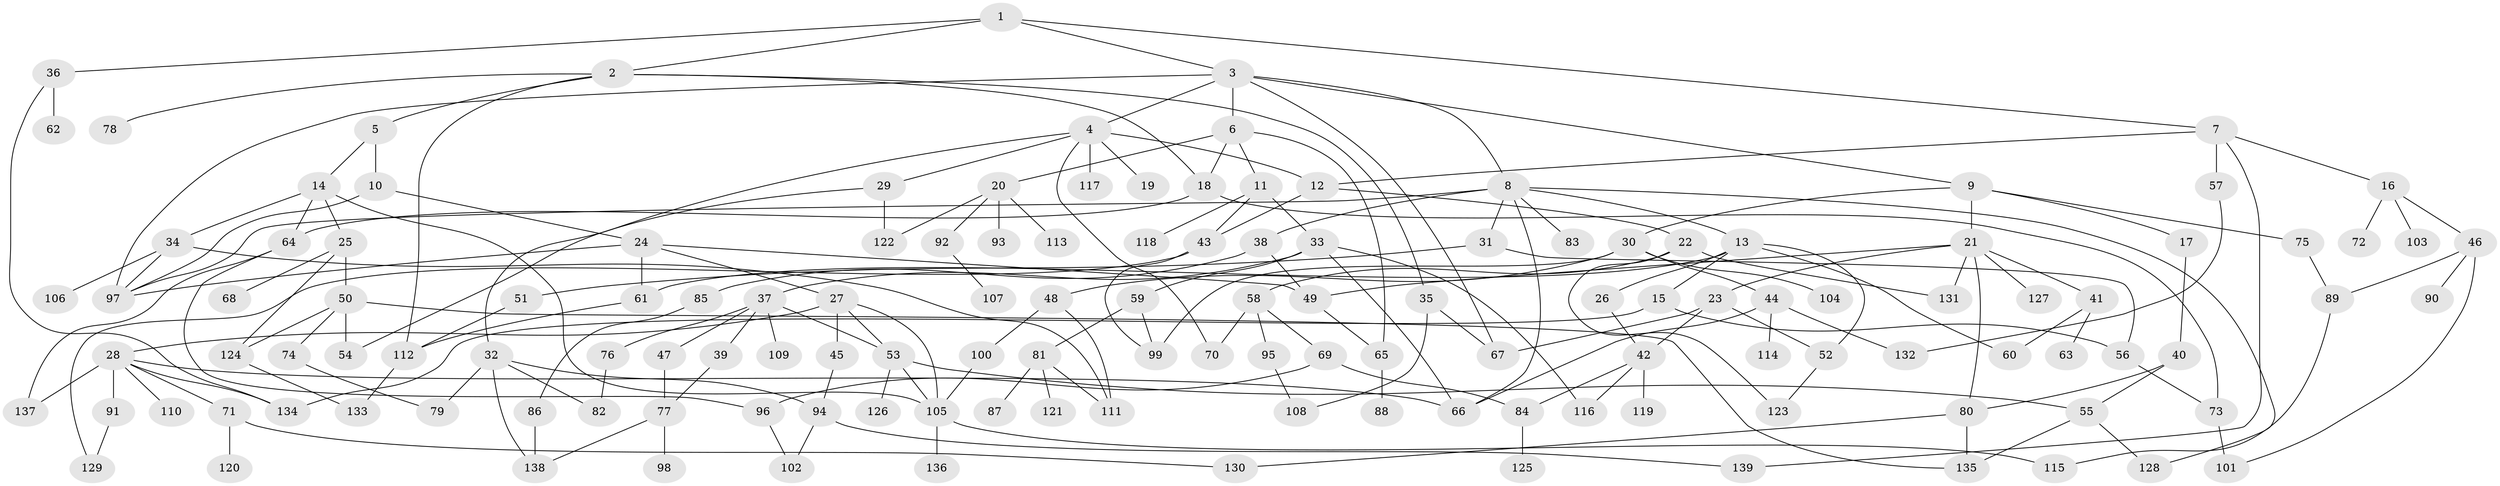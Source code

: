 // coarse degree distribution, {4: 0.1744186046511628, 8: 0.023255813953488372, 9: 0.011627906976744186, 6: 0.09302325581395349, 5: 0.12790697674418605, 10: 0.011627906976744186, 3: 0.1744186046511628, 1: 0.1744186046511628, 2: 0.20930232558139536}
// Generated by graph-tools (version 1.1) at 2025/51/02/27/25 19:51:36]
// undirected, 139 vertices, 203 edges
graph export_dot {
graph [start="1"]
  node [color=gray90,style=filled];
  1;
  2;
  3;
  4;
  5;
  6;
  7;
  8;
  9;
  10;
  11;
  12;
  13;
  14;
  15;
  16;
  17;
  18;
  19;
  20;
  21;
  22;
  23;
  24;
  25;
  26;
  27;
  28;
  29;
  30;
  31;
  32;
  33;
  34;
  35;
  36;
  37;
  38;
  39;
  40;
  41;
  42;
  43;
  44;
  45;
  46;
  47;
  48;
  49;
  50;
  51;
  52;
  53;
  54;
  55;
  56;
  57;
  58;
  59;
  60;
  61;
  62;
  63;
  64;
  65;
  66;
  67;
  68;
  69;
  70;
  71;
  72;
  73;
  74;
  75;
  76;
  77;
  78;
  79;
  80;
  81;
  82;
  83;
  84;
  85;
  86;
  87;
  88;
  89;
  90;
  91;
  92;
  93;
  94;
  95;
  96;
  97;
  98;
  99;
  100;
  101;
  102;
  103;
  104;
  105;
  106;
  107;
  108;
  109;
  110;
  111;
  112;
  113;
  114;
  115;
  116;
  117;
  118;
  119;
  120;
  121;
  122;
  123;
  124;
  125;
  126;
  127;
  128;
  129;
  130;
  131;
  132;
  133;
  134;
  135;
  136;
  137;
  138;
  139;
  1 -- 2;
  1 -- 3;
  1 -- 7;
  1 -- 36;
  2 -- 5;
  2 -- 35;
  2 -- 78;
  2 -- 112;
  2 -- 18;
  3 -- 4;
  3 -- 6;
  3 -- 8;
  3 -- 9;
  3 -- 67;
  3 -- 97;
  4 -- 12;
  4 -- 19;
  4 -- 29;
  4 -- 32;
  4 -- 70;
  4 -- 117;
  5 -- 10;
  5 -- 14;
  6 -- 11;
  6 -- 18;
  6 -- 20;
  6 -- 65;
  7 -- 16;
  7 -- 57;
  7 -- 139;
  7 -- 12;
  8 -- 13;
  8 -- 31;
  8 -- 38;
  8 -- 83;
  8 -- 128;
  8 -- 66;
  8 -- 97;
  9 -- 17;
  9 -- 21;
  9 -- 30;
  9 -- 75;
  10 -- 24;
  10 -- 97;
  11 -- 33;
  11 -- 118;
  11 -- 43;
  12 -- 22;
  12 -- 43;
  13 -- 15;
  13 -- 26;
  13 -- 52;
  13 -- 61;
  13 -- 60;
  14 -- 25;
  14 -- 34;
  14 -- 64;
  14 -- 105;
  15 -- 56;
  15 -- 134;
  16 -- 46;
  16 -- 72;
  16 -- 103;
  17 -- 40;
  18 -- 64;
  18 -- 73;
  20 -- 92;
  20 -- 93;
  20 -- 113;
  20 -- 122;
  21 -- 23;
  21 -- 41;
  21 -- 80;
  21 -- 127;
  21 -- 131;
  21 -- 49;
  22 -- 58;
  22 -- 123;
  22 -- 131;
  23 -- 52;
  23 -- 67;
  23 -- 42;
  24 -- 27;
  24 -- 61;
  24 -- 97;
  24 -- 49;
  25 -- 50;
  25 -- 68;
  25 -- 124;
  26 -- 42;
  27 -- 28;
  27 -- 45;
  27 -- 53;
  27 -- 105;
  28 -- 71;
  28 -- 91;
  28 -- 110;
  28 -- 137;
  28 -- 134;
  28 -- 66;
  29 -- 54;
  29 -- 122;
  30 -- 44;
  30 -- 48;
  30 -- 99;
  30 -- 104;
  31 -- 51;
  31 -- 56;
  32 -- 82;
  32 -- 94;
  32 -- 138;
  32 -- 79;
  33 -- 37;
  33 -- 59;
  33 -- 116;
  33 -- 66;
  34 -- 106;
  34 -- 97;
  34 -- 111;
  35 -- 108;
  35 -- 67;
  36 -- 62;
  36 -- 134;
  37 -- 39;
  37 -- 47;
  37 -- 76;
  37 -- 109;
  37 -- 53;
  38 -- 49;
  38 -- 85;
  39 -- 77;
  40 -- 80;
  40 -- 55;
  41 -- 60;
  41 -- 63;
  42 -- 119;
  42 -- 84;
  42 -- 116;
  43 -- 129;
  43 -- 99;
  44 -- 66;
  44 -- 114;
  44 -- 132;
  45 -- 94;
  46 -- 90;
  46 -- 101;
  46 -- 89;
  47 -- 77;
  48 -- 100;
  48 -- 111;
  49 -- 65;
  50 -- 74;
  50 -- 124;
  50 -- 135;
  50 -- 54;
  51 -- 112;
  52 -- 123;
  53 -- 55;
  53 -- 126;
  53 -- 105;
  55 -- 135;
  55 -- 128;
  56 -- 73;
  57 -- 132;
  58 -- 69;
  58 -- 95;
  58 -- 70;
  59 -- 81;
  59 -- 99;
  61 -- 112;
  64 -- 96;
  64 -- 137;
  65 -- 88;
  69 -- 84;
  69 -- 96;
  71 -- 120;
  71 -- 130;
  73 -- 101;
  74 -- 79;
  75 -- 89;
  76 -- 82;
  77 -- 98;
  77 -- 138;
  80 -- 135;
  80 -- 130;
  81 -- 87;
  81 -- 111;
  81 -- 121;
  84 -- 125;
  85 -- 86;
  86 -- 138;
  89 -- 115;
  91 -- 129;
  92 -- 107;
  94 -- 139;
  94 -- 102;
  95 -- 108;
  96 -- 102;
  100 -- 105;
  105 -- 136;
  105 -- 115;
  112 -- 133;
  124 -- 133;
}
